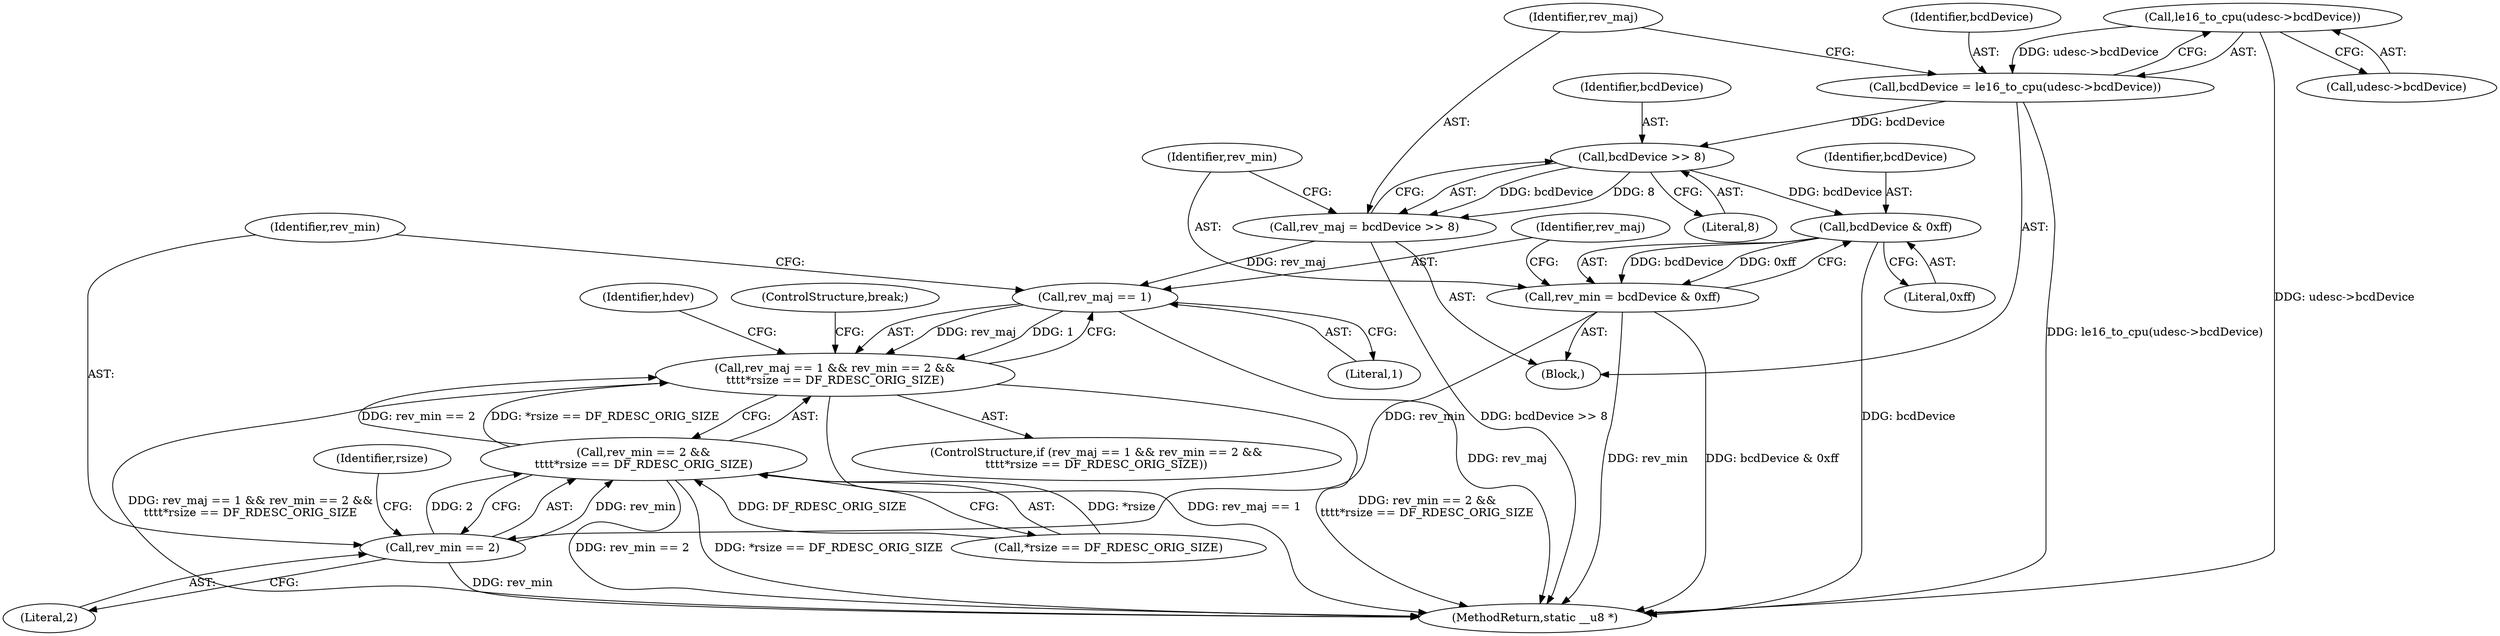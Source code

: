 digraph "0_linux_4ab25786c87eb20857bbb715c3ae34ec8fd6a214_1@pointer" {
"1000238" [label="(Call,le16_to_cpu(udesc->bcdDevice))"];
"1000236" [label="(Call,bcdDevice = le16_to_cpu(udesc->bcdDevice))"];
"1000244" [label="(Call,bcdDevice >> 8)"];
"1000242" [label="(Call,rev_maj = bcdDevice >> 8)"];
"1000254" [label="(Call,rev_maj == 1)"];
"1000253" [label="(Call,rev_maj == 1 && rev_min == 2 &&\n\t\t\t\t*rsize == DF_RDESC_ORIG_SIZE)"];
"1000249" [label="(Call,bcdDevice & 0xff)"];
"1000247" [label="(Call,rev_min = bcdDevice & 0xff)"];
"1000258" [label="(Call,rev_min == 2)"];
"1000257" [label="(Call,rev_min == 2 &&\n\t\t\t\t*rsize == DF_RDESC_ORIG_SIZE)"];
"1000236" [label="(Call,bcdDevice = le16_to_cpu(udesc->bcdDevice))"];
"1000277" [label="(ControlStructure,break;)"];
"1000411" [label="(MethodReturn,static __u8 *)"];
"1000255" [label="(Identifier,rev_maj)"];
"1000239" [label="(Call,udesc->bcdDevice)"];
"1000251" [label="(Literal,0xff)"];
"1000245" [label="(Identifier,bcdDevice)"];
"1000248" [label="(Identifier,rev_min)"];
"1000242" [label="(Call,rev_maj = bcdDevice >> 8)"];
"1000219" [label="(Block,)"];
"1000259" [label="(Identifier,rev_min)"];
"1000238" [label="(Call,le16_to_cpu(udesc->bcdDevice))"];
"1000263" [label="(Identifier,rsize)"];
"1000260" [label="(Literal,2)"];
"1000261" [label="(Call,*rsize == DF_RDESC_ORIG_SIZE)"];
"1000253" [label="(Call,rev_maj == 1 && rev_min == 2 &&\n\t\t\t\t*rsize == DF_RDESC_ORIG_SIZE)"];
"1000249" [label="(Call,bcdDevice & 0xff)"];
"1000237" [label="(Identifier,bcdDevice)"];
"1000244" [label="(Call,bcdDevice >> 8)"];
"1000256" [label="(Literal,1)"];
"1000267" [label="(Identifier,hdev)"];
"1000252" [label="(ControlStructure,if (rev_maj == 1 && rev_min == 2 &&\n\t\t\t\t*rsize == DF_RDESC_ORIG_SIZE))"];
"1000250" [label="(Identifier,bcdDevice)"];
"1000246" [label="(Literal,8)"];
"1000243" [label="(Identifier,rev_maj)"];
"1000254" [label="(Call,rev_maj == 1)"];
"1000257" [label="(Call,rev_min == 2 &&\n\t\t\t\t*rsize == DF_RDESC_ORIG_SIZE)"];
"1000247" [label="(Call,rev_min = bcdDevice & 0xff)"];
"1000258" [label="(Call,rev_min == 2)"];
"1000238" -> "1000236"  [label="AST: "];
"1000238" -> "1000239"  [label="CFG: "];
"1000239" -> "1000238"  [label="AST: "];
"1000236" -> "1000238"  [label="CFG: "];
"1000238" -> "1000411"  [label="DDG: udesc->bcdDevice"];
"1000238" -> "1000236"  [label="DDG: udesc->bcdDevice"];
"1000236" -> "1000219"  [label="AST: "];
"1000237" -> "1000236"  [label="AST: "];
"1000243" -> "1000236"  [label="CFG: "];
"1000236" -> "1000411"  [label="DDG: le16_to_cpu(udesc->bcdDevice)"];
"1000236" -> "1000244"  [label="DDG: bcdDevice"];
"1000244" -> "1000242"  [label="AST: "];
"1000244" -> "1000246"  [label="CFG: "];
"1000245" -> "1000244"  [label="AST: "];
"1000246" -> "1000244"  [label="AST: "];
"1000242" -> "1000244"  [label="CFG: "];
"1000244" -> "1000242"  [label="DDG: bcdDevice"];
"1000244" -> "1000242"  [label="DDG: 8"];
"1000244" -> "1000249"  [label="DDG: bcdDevice"];
"1000242" -> "1000219"  [label="AST: "];
"1000243" -> "1000242"  [label="AST: "];
"1000248" -> "1000242"  [label="CFG: "];
"1000242" -> "1000411"  [label="DDG: bcdDevice >> 8"];
"1000242" -> "1000254"  [label="DDG: rev_maj"];
"1000254" -> "1000253"  [label="AST: "];
"1000254" -> "1000256"  [label="CFG: "];
"1000255" -> "1000254"  [label="AST: "];
"1000256" -> "1000254"  [label="AST: "];
"1000259" -> "1000254"  [label="CFG: "];
"1000253" -> "1000254"  [label="CFG: "];
"1000254" -> "1000411"  [label="DDG: rev_maj"];
"1000254" -> "1000253"  [label="DDG: rev_maj"];
"1000254" -> "1000253"  [label="DDG: 1"];
"1000253" -> "1000252"  [label="AST: "];
"1000253" -> "1000257"  [label="CFG: "];
"1000257" -> "1000253"  [label="AST: "];
"1000267" -> "1000253"  [label="CFG: "];
"1000277" -> "1000253"  [label="CFG: "];
"1000253" -> "1000411"  [label="DDG: rev_maj == 1 && rev_min == 2 &&\n\t\t\t\t*rsize == DF_RDESC_ORIG_SIZE"];
"1000253" -> "1000411"  [label="DDG: rev_maj == 1"];
"1000253" -> "1000411"  [label="DDG: rev_min == 2 &&\n\t\t\t\t*rsize == DF_RDESC_ORIG_SIZE"];
"1000257" -> "1000253"  [label="DDG: rev_min == 2"];
"1000257" -> "1000253"  [label="DDG: *rsize == DF_RDESC_ORIG_SIZE"];
"1000249" -> "1000247"  [label="AST: "];
"1000249" -> "1000251"  [label="CFG: "];
"1000250" -> "1000249"  [label="AST: "];
"1000251" -> "1000249"  [label="AST: "];
"1000247" -> "1000249"  [label="CFG: "];
"1000249" -> "1000411"  [label="DDG: bcdDevice"];
"1000249" -> "1000247"  [label="DDG: bcdDevice"];
"1000249" -> "1000247"  [label="DDG: 0xff"];
"1000247" -> "1000219"  [label="AST: "];
"1000248" -> "1000247"  [label="AST: "];
"1000255" -> "1000247"  [label="CFG: "];
"1000247" -> "1000411"  [label="DDG: rev_min"];
"1000247" -> "1000411"  [label="DDG: bcdDevice & 0xff"];
"1000247" -> "1000258"  [label="DDG: rev_min"];
"1000258" -> "1000257"  [label="AST: "];
"1000258" -> "1000260"  [label="CFG: "];
"1000259" -> "1000258"  [label="AST: "];
"1000260" -> "1000258"  [label="AST: "];
"1000263" -> "1000258"  [label="CFG: "];
"1000257" -> "1000258"  [label="CFG: "];
"1000258" -> "1000411"  [label="DDG: rev_min"];
"1000258" -> "1000257"  [label="DDG: rev_min"];
"1000258" -> "1000257"  [label="DDG: 2"];
"1000257" -> "1000261"  [label="CFG: "];
"1000261" -> "1000257"  [label="AST: "];
"1000257" -> "1000411"  [label="DDG: rev_min == 2"];
"1000257" -> "1000411"  [label="DDG: *rsize == DF_RDESC_ORIG_SIZE"];
"1000261" -> "1000257"  [label="DDG: *rsize"];
"1000261" -> "1000257"  [label="DDG: DF_RDESC_ORIG_SIZE"];
}
